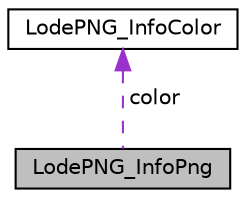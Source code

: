 digraph "LodePNG_InfoPng"
{
 // INTERACTIVE_SVG=YES
  edge [fontname="Helvetica",fontsize="10",labelfontname="Helvetica",labelfontsize="10"];
  node [fontname="Helvetica",fontsize="10",shape=record];
  Node1 [label="LodePNG_InfoPng",height=0.2,width=0.4,color="black", fillcolor="grey75", style="filled", fontcolor="black"];
  Node2 -> Node1 [dir="back",color="darkorchid3",fontsize="10",style="dashed",label=" color" ,fontname="Helvetica"];
  Node2 [label="LodePNG_InfoColor",height=0.2,width=0.4,color="black", fillcolor="white", style="filled",URL="$d5/d0f/struct_lode_p_n_g___info_color.html"];
}
